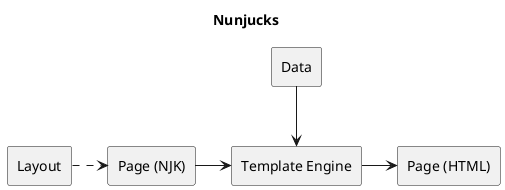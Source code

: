 @startuml
title Nunjucks
hide footbox
skinparam monochrome true
skinparam defaultTextAlignment center

rectangle layout [
  Layout
]

rectangle njk [
  Page (NJK)
]

rectangle engine [
  Template Engine
]

rectangle html [
  Page (HTML)
]

rectangle data [
  Data
]

layout .right.> njk
njk -right-> engine
data -down-> engine
engine -> html
@enduml
